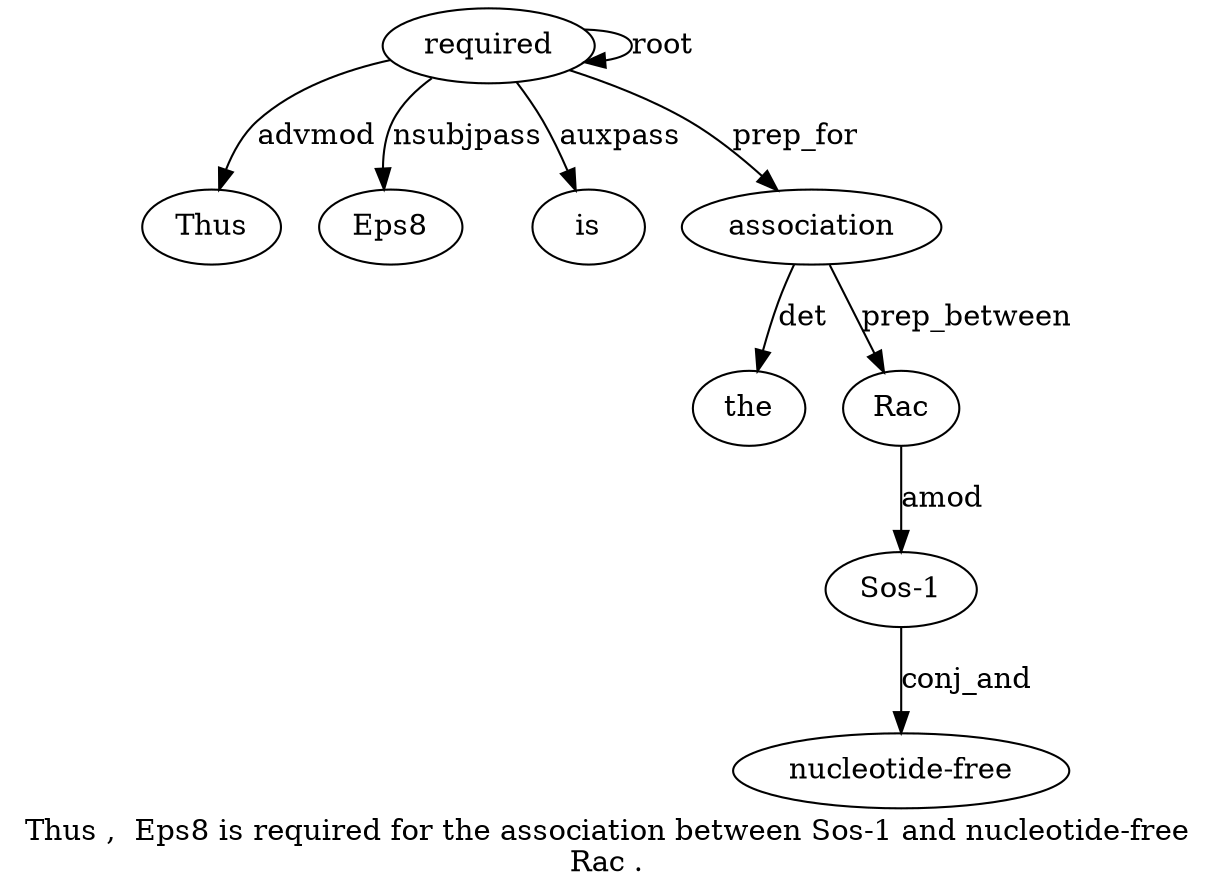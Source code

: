 digraph "Thus ,  Eps8 is required for the association between Sos-1 and nucleotide-free Rac ." {
label="Thus ,  Eps8 is required for the association between Sos-1 and nucleotide-free
Rac .";
required5 [style=filled, fillcolor=white, label=required];
Thus1 [style=filled, fillcolor=white, label=Thus];
required5 -> Thus1  [label=advmod];
Eps83 [style=filled, fillcolor=white, label=Eps8];
required5 -> Eps83  [label=nsubjpass];
is4 [style=filled, fillcolor=white, label=is];
required5 -> is4  [label=auxpass];
required5 -> required5  [label=root];
association8 [style=filled, fillcolor=white, label=association];
the7 [style=filled, fillcolor=white, label=the];
association8 -> the7  [label=det];
required5 -> association8  [label=prep_for];
Rac13 [style=filled, fillcolor=white, label=Rac];
"Sos-10" [style=filled, fillcolor=white, label="Sos-1"];
Rac13 -> "Sos-10"  [label=amod];
"nucleotide-free12" [style=filled, fillcolor=white, label="nucleotide-free"];
"Sos-10" -> "nucleotide-free12"  [label=conj_and];
association8 -> Rac13  [label=prep_between];
}
